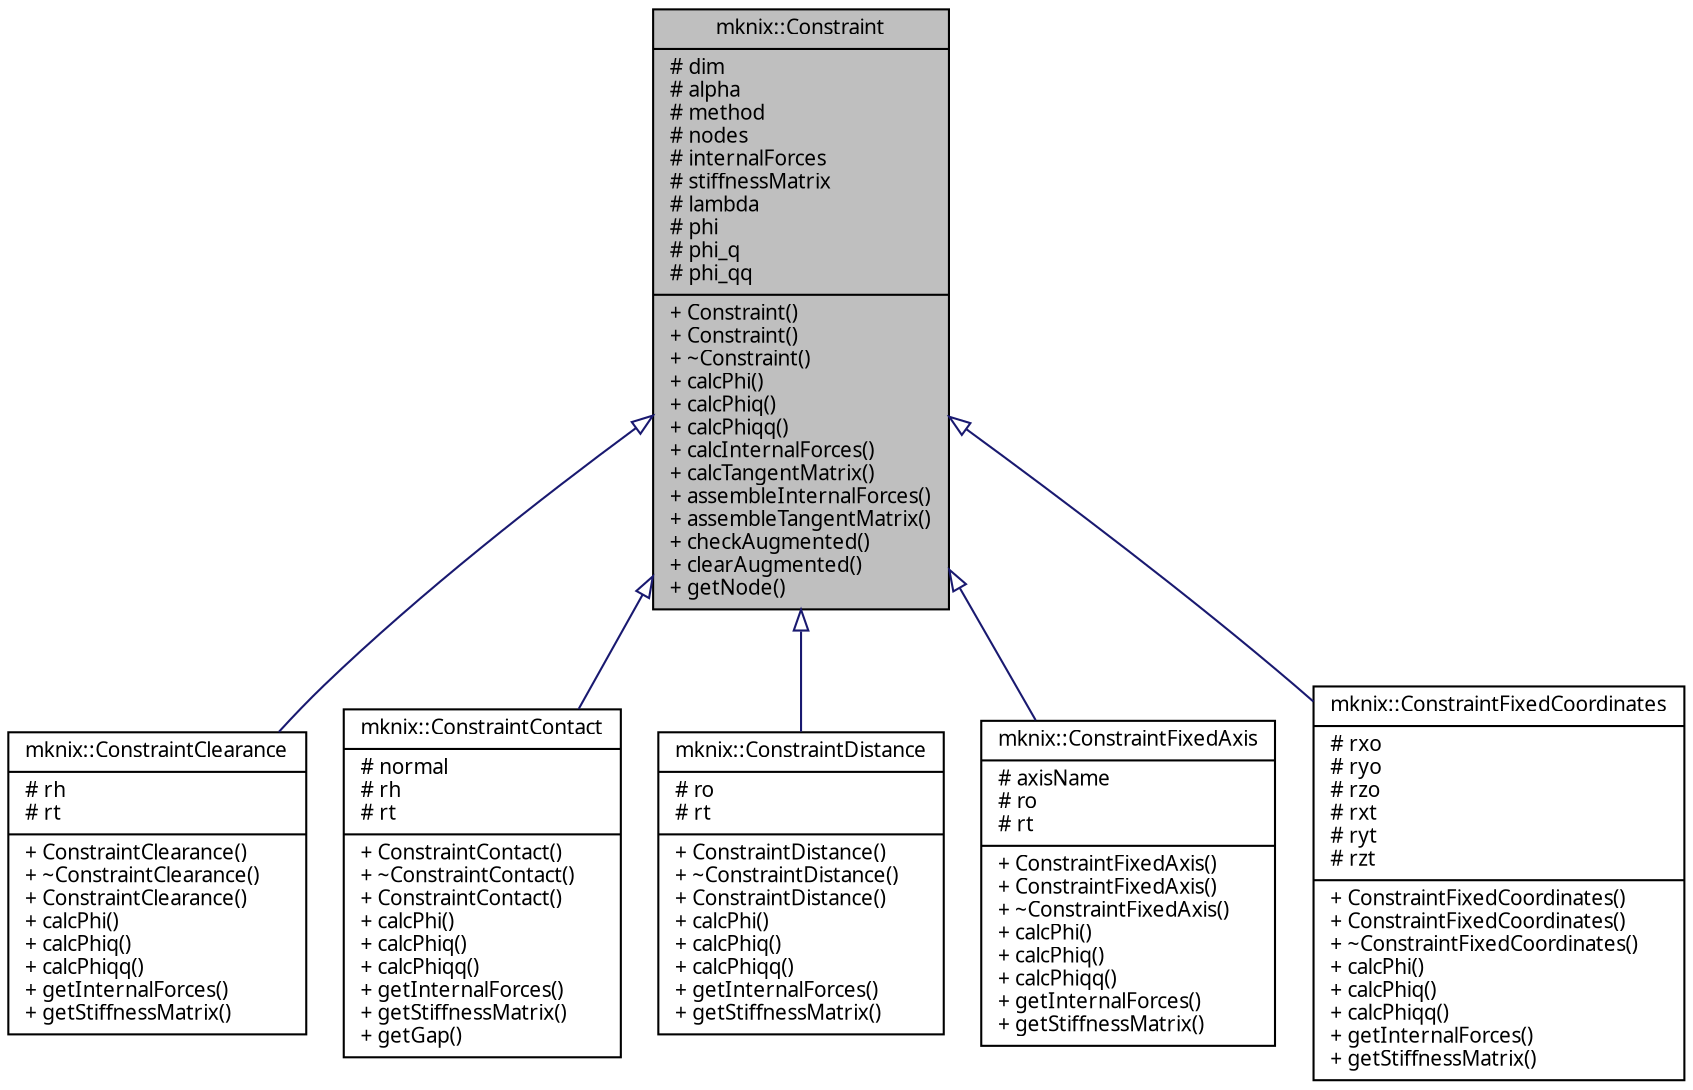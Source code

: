 digraph G
{
  edge [fontname="FreeSans.ttf",fontsize=10,labelfontname="FreeSans.ttf",labelfontsize=10];
  node [fontname="FreeSans.ttf",fontsize=10,shape=record];
  Node1 [label="{mknix::Constraint\n|# dim\l# alpha\l# method\l# nodes\l# internalForces\l# stiffnessMatrix\l# lambda\l# phi\l# phi_q\l# phi_qq\l|+ Constraint()\l+ Constraint()\l+ ~Constraint()\l+ calcPhi()\l+ calcPhiq()\l+ calcPhiqq()\l+ calcInternalForces()\l+ calcTangentMatrix()\l+ assembleInternalForces()\l+ assembleTangentMatrix()\l+ checkAugmented()\l+ clearAugmented()\l+ getNode()\l}",height=0.2,width=0.4,color="black", fillcolor="grey75", style="filled" fontcolor="black"];
  Node1 -> Node2 [dir=back,color="midnightblue",fontsize=10,style="solid",arrowtail="empty"];
  Node2 [label="{mknix::ConstraintClearance\n|# rh\l# rt\l|+ ConstraintClearance()\l+ ~ConstraintClearance()\l+ ConstraintClearance()\l+ calcPhi()\l+ calcPhiq()\l+ calcPhiqq()\l+ getInternalForces()\l+ getStiffnessMatrix()\l}",height=0.2,width=0.4,color="black", fillcolor="white", style="filled",URL="$classmknix_1_1ConstraintClearance.html"];
  Node1 -> Node3 [dir=back,color="midnightblue",fontsize=10,style="solid",arrowtail="empty"];
  Node3 [label="{mknix::ConstraintContact\n|# normal\l# rh\l# rt\l|+ ConstraintContact()\l+ ~ConstraintContact()\l+ ConstraintContact()\l+ calcPhi()\l+ calcPhiq()\l+ calcPhiqq()\l+ getInternalForces()\l+ getStiffnessMatrix()\l+ getGap()\l}",height=0.2,width=0.4,color="black", fillcolor="white", style="filled",URL="$classmknix_1_1ConstraintContact.html"];
  Node1 -> Node4 [dir=back,color="midnightblue",fontsize=10,style="solid",arrowtail="empty"];
  Node4 [label="{mknix::ConstraintDistance\n|# ro\l# rt\l|+ ConstraintDistance()\l+ ~ConstraintDistance()\l+ ConstraintDistance()\l+ calcPhi()\l+ calcPhiq()\l+ calcPhiqq()\l+ getInternalForces()\l+ getStiffnessMatrix()\l}",height=0.2,width=0.4,color="black", fillcolor="white", style="filled",URL="$classmknix_1_1ConstraintDistance.html"];
  Node1 -> Node5 [dir=back,color="midnightblue",fontsize=10,style="solid",arrowtail="empty"];
  Node5 [label="{mknix::ConstraintFixedAxis\n|# axisName\l# ro\l# rt\l|+ ConstraintFixedAxis()\l+ ConstraintFixedAxis()\l+ ~ConstraintFixedAxis()\l+ calcPhi()\l+ calcPhiq()\l+ calcPhiqq()\l+ getInternalForces()\l+ getStiffnessMatrix()\l}",height=0.2,width=0.4,color="black", fillcolor="white", style="filled",URL="$classmknix_1_1ConstraintFixedAxis.html"];
  Node1 -> Node6 [dir=back,color="midnightblue",fontsize=10,style="solid",arrowtail="empty"];
  Node6 [label="{mknix::ConstraintFixedCoordinates\n|# rxo\l# ryo\l# rzo\l# rxt\l# ryt\l# rzt\l|+ ConstraintFixedCoordinates()\l+ ConstraintFixedCoordinates()\l+ ~ConstraintFixedCoordinates()\l+ calcPhi()\l+ calcPhiq()\l+ calcPhiqq()\l+ getInternalForces()\l+ getStiffnessMatrix()\l}",height=0.2,width=0.4,color="black", fillcolor="white", style="filled",URL="$classmknix_1_1ConstraintFixedCoordinates.html"];
}
